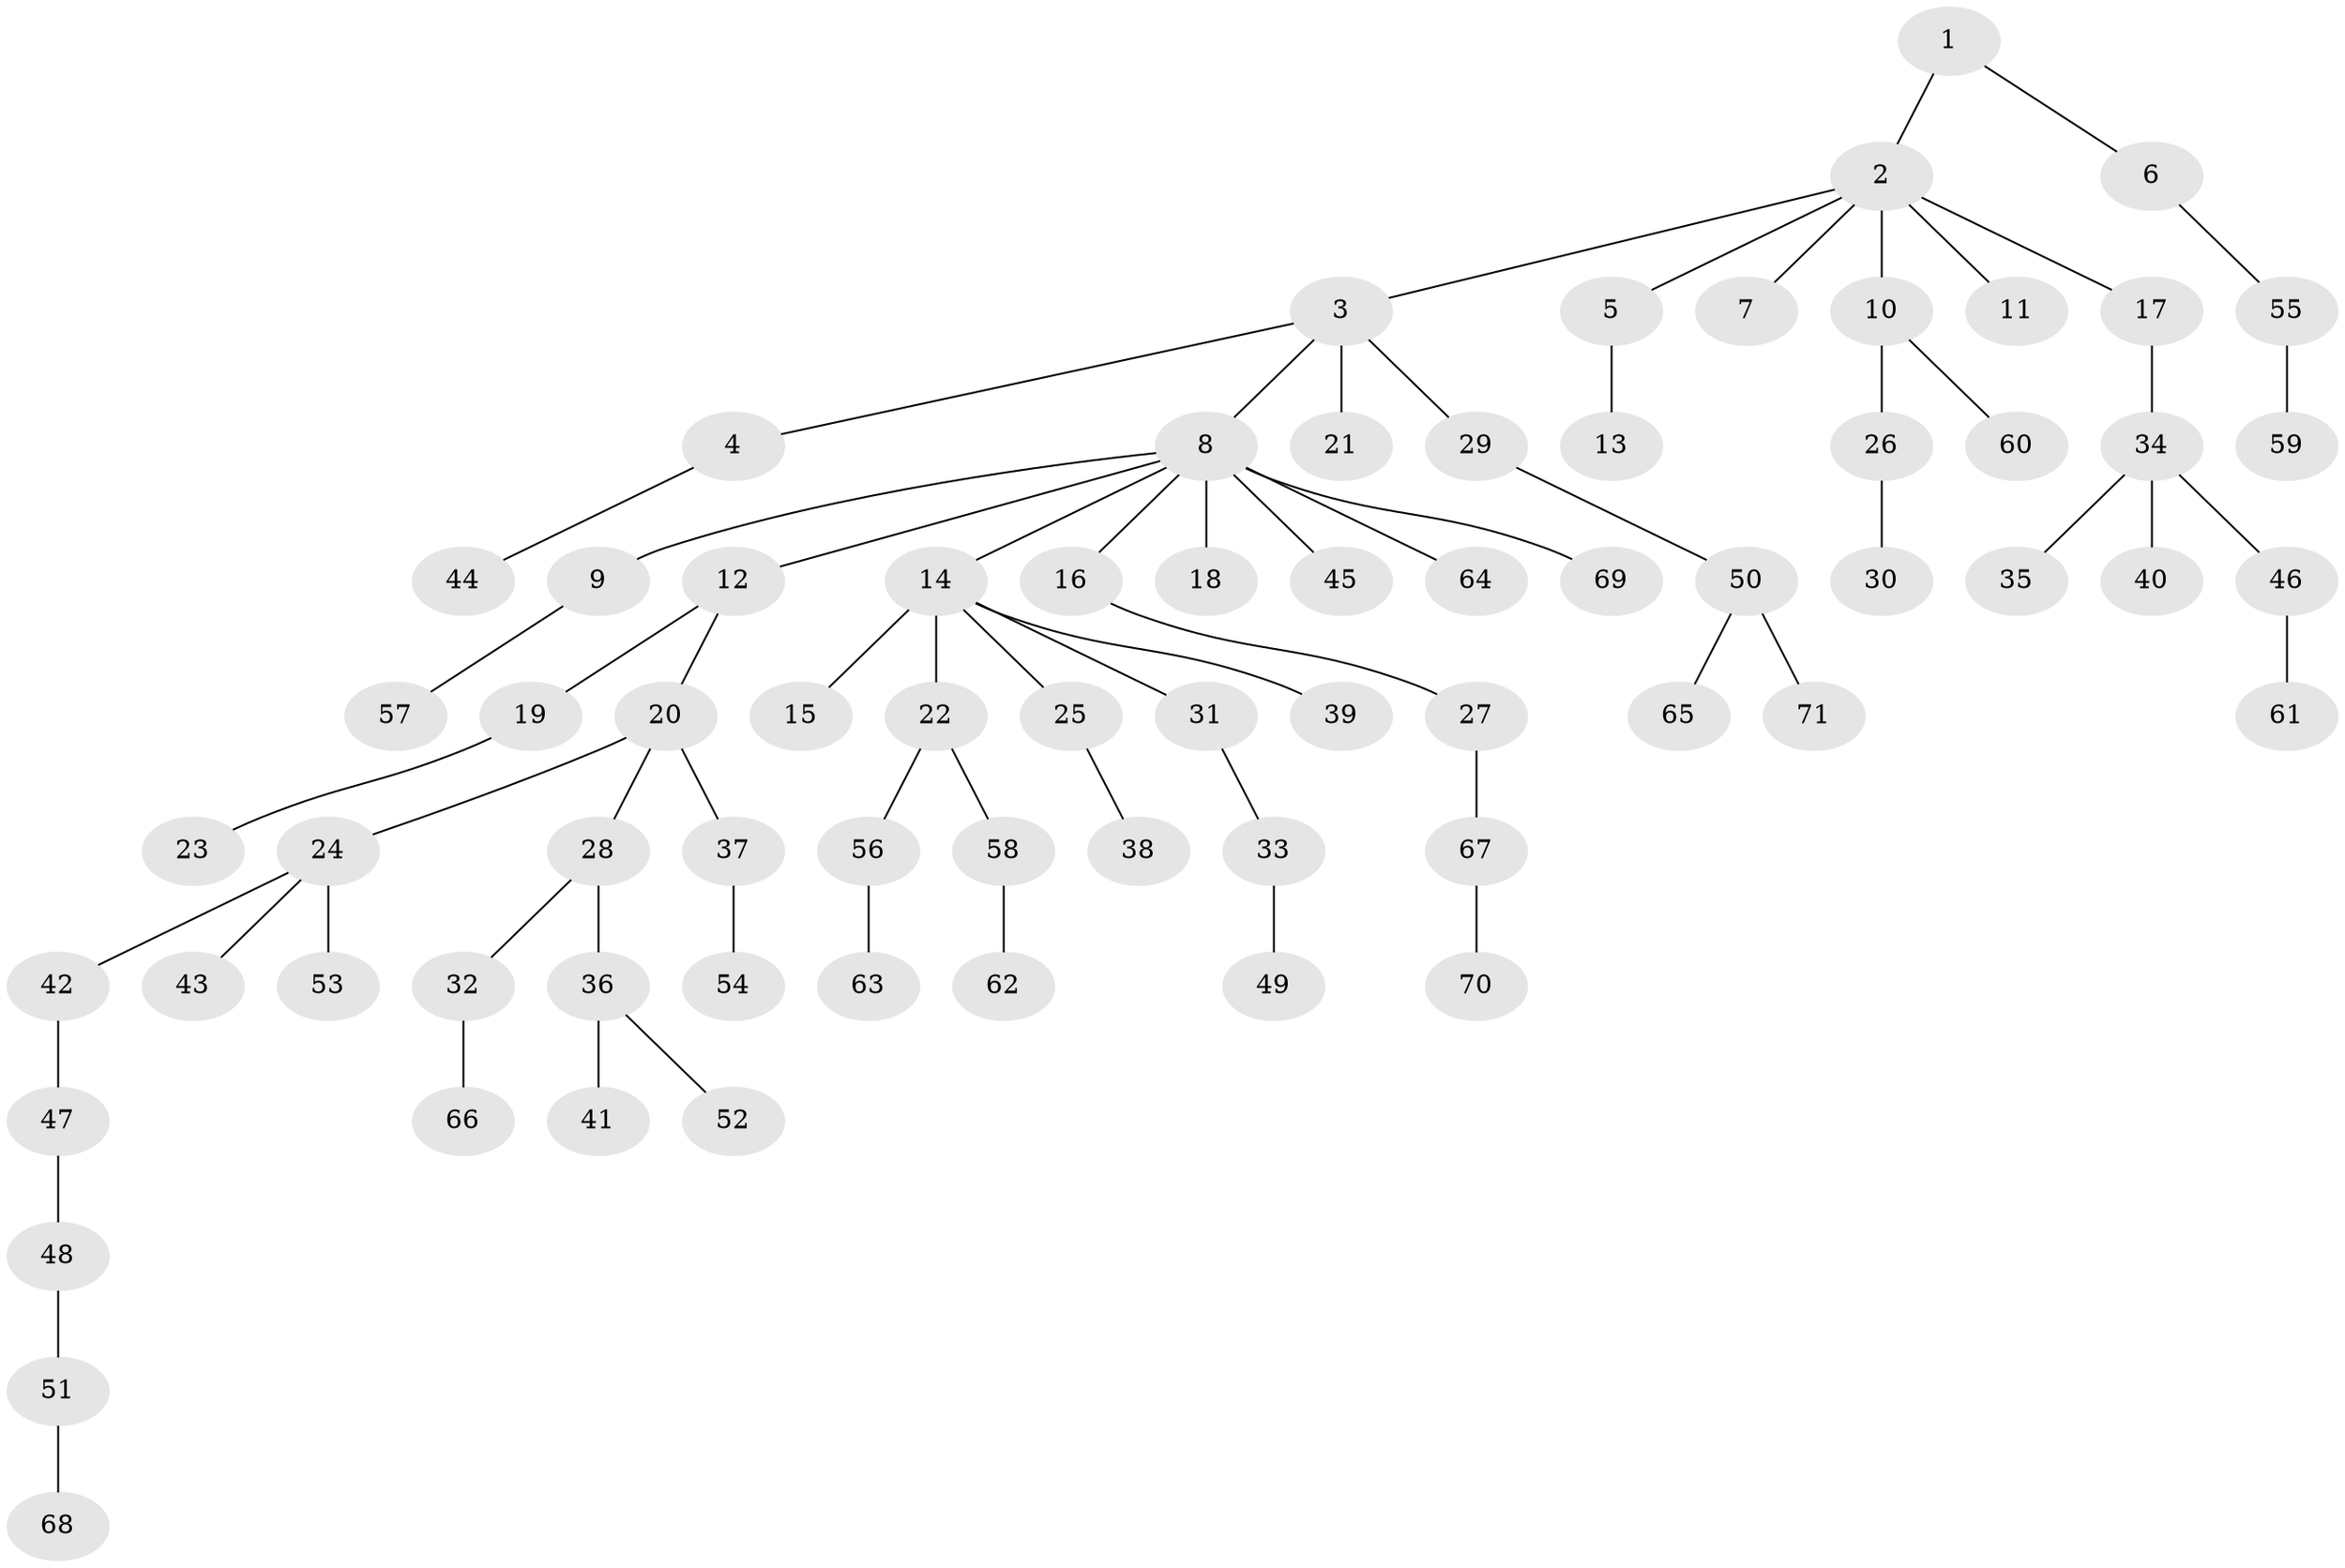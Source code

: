// Generated by graph-tools (version 1.1) at 2025/50/03/09/25 03:50:23]
// undirected, 71 vertices, 70 edges
graph export_dot {
graph [start="1"]
  node [color=gray90,style=filled];
  1;
  2;
  3;
  4;
  5;
  6;
  7;
  8;
  9;
  10;
  11;
  12;
  13;
  14;
  15;
  16;
  17;
  18;
  19;
  20;
  21;
  22;
  23;
  24;
  25;
  26;
  27;
  28;
  29;
  30;
  31;
  32;
  33;
  34;
  35;
  36;
  37;
  38;
  39;
  40;
  41;
  42;
  43;
  44;
  45;
  46;
  47;
  48;
  49;
  50;
  51;
  52;
  53;
  54;
  55;
  56;
  57;
  58;
  59;
  60;
  61;
  62;
  63;
  64;
  65;
  66;
  67;
  68;
  69;
  70;
  71;
  1 -- 2;
  1 -- 6;
  2 -- 3;
  2 -- 5;
  2 -- 7;
  2 -- 10;
  2 -- 11;
  2 -- 17;
  3 -- 4;
  3 -- 8;
  3 -- 21;
  3 -- 29;
  4 -- 44;
  5 -- 13;
  6 -- 55;
  8 -- 9;
  8 -- 12;
  8 -- 14;
  8 -- 16;
  8 -- 18;
  8 -- 45;
  8 -- 64;
  8 -- 69;
  9 -- 57;
  10 -- 26;
  10 -- 60;
  12 -- 19;
  12 -- 20;
  14 -- 15;
  14 -- 22;
  14 -- 25;
  14 -- 31;
  14 -- 39;
  16 -- 27;
  17 -- 34;
  19 -- 23;
  20 -- 24;
  20 -- 28;
  20 -- 37;
  22 -- 56;
  22 -- 58;
  24 -- 42;
  24 -- 43;
  24 -- 53;
  25 -- 38;
  26 -- 30;
  27 -- 67;
  28 -- 32;
  28 -- 36;
  29 -- 50;
  31 -- 33;
  32 -- 66;
  33 -- 49;
  34 -- 35;
  34 -- 40;
  34 -- 46;
  36 -- 41;
  36 -- 52;
  37 -- 54;
  42 -- 47;
  46 -- 61;
  47 -- 48;
  48 -- 51;
  50 -- 65;
  50 -- 71;
  51 -- 68;
  55 -- 59;
  56 -- 63;
  58 -- 62;
  67 -- 70;
}
